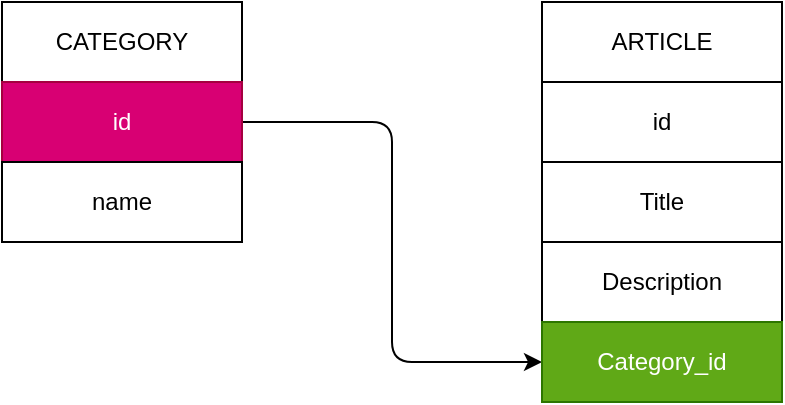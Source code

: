 <mxfile>
    <diagram id="0sBBt28W9fJ5wKEGOI-d" name="Page-1">
        <mxGraphModel dx="1126" dy="510" grid="1" gridSize="10" guides="1" tooltips="1" connect="1" arrows="1" fold="1" page="1" pageScale="1" pageWidth="850" pageHeight="1100" math="0" shadow="0">
            <root>
                <mxCell id="0"/>
                <mxCell id="1" parent="0"/>
                <mxCell id="12" value="CATEGORY" style="whiteSpace=wrap;html=1;" vertex="1" parent="1">
                    <mxGeometry x="170" y="120" width="120" height="40" as="geometry"/>
                </mxCell>
                <mxCell id="22" style="edgeStyle=orthogonalEdgeStyle;html=1;exitX=1;exitY=0.5;exitDx=0;exitDy=0;entryX=0;entryY=0.5;entryDx=0;entryDy=0;" edge="1" parent="1" source="13" target="19">
                    <mxGeometry relative="1" as="geometry"/>
                </mxCell>
                <mxCell id="13" value="id" style="whiteSpace=wrap;html=1;fillColor=#d80073;fontColor=#ffffff;strokeColor=#A50040;" vertex="1" parent="1">
                    <mxGeometry x="170" y="160" width="120" height="40" as="geometry"/>
                </mxCell>
                <mxCell id="14" value="name" style="whiteSpace=wrap;html=1;" vertex="1" parent="1">
                    <mxGeometry x="170" y="200" width="120" height="40" as="geometry"/>
                </mxCell>
                <mxCell id="15" value="ARTICLE" style="whiteSpace=wrap;html=1;" vertex="1" parent="1">
                    <mxGeometry x="440" y="120" width="120" height="40" as="geometry"/>
                </mxCell>
                <mxCell id="16" value="id" style="whiteSpace=wrap;html=1;" vertex="1" parent="1">
                    <mxGeometry x="440" y="160" width="120" height="40" as="geometry"/>
                </mxCell>
                <mxCell id="17" value="Title" style="whiteSpace=wrap;html=1;" vertex="1" parent="1">
                    <mxGeometry x="440" y="200" width="120" height="40" as="geometry"/>
                </mxCell>
                <mxCell id="18" value="Description" style="whiteSpace=wrap;html=1;" vertex="1" parent="1">
                    <mxGeometry x="440" y="240" width="120" height="40" as="geometry"/>
                </mxCell>
                <mxCell id="19" value="Category_id" style="whiteSpace=wrap;html=1;fillColor=#60a917;fontColor=#ffffff;strokeColor=#2D7600;" vertex="1" parent="1">
                    <mxGeometry x="440" y="280" width="120" height="40" as="geometry"/>
                </mxCell>
            </root>
        </mxGraphModel>
    </diagram>
</mxfile>